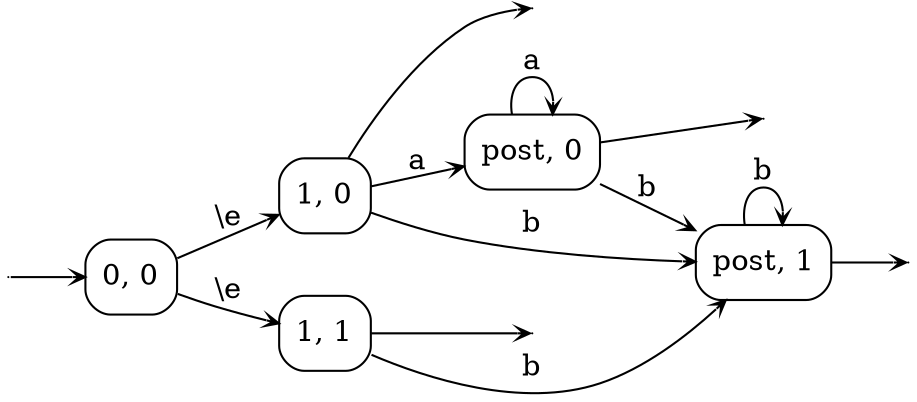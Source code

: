 digraph
{
  vcsn_context = "nullableset<letterset<char_letters(ab)>>, q"
  rankdir = LR
  edge [arrowhead = vee, arrowsize = .6]
  {
    node [shape = point, width = 0]
    I0
    F1
    F2
    F3
    F4
  }
  {
    node [shape = circle, style = rounded, width = 0.5]
    0 [label = "0, 0", shape = box]
    1 [label = "1, 0", shape = box]
    2 [label = "1, 1", shape = box]
    3 [label = "post, 0", shape = box]
    4 [label = "post, 1", shape = box]
  }
  I0 -> 0
  0 -> 1 [label = "\\e"]
  0 -> 2 [label = "\\e"]
  1 -> F1
  1 -> 3 [label = "a"]
  1 -> 4 [label = "b"]
  2 -> F2
  2 -> 4 [label = "b"]
  3 -> F3
  3 -> 3 [label = "a"]
  3 -> 4 [label = "b"]
  4 -> F4
  4 -> 4 [label = "b"]
}

